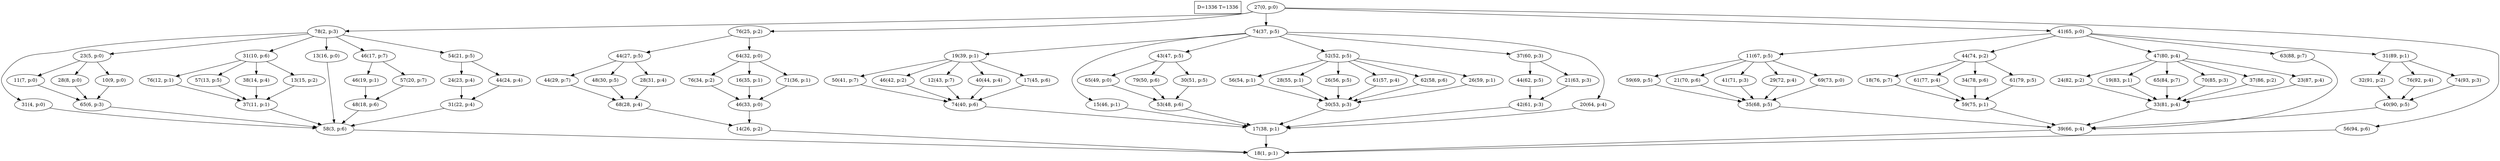 digraph Task {
i [shape=box, label="D=1336 T=1336"]; 
0 [label="27(0, p:0)"];
1 [label="18(1, p:1)"];
2 [label="78(2, p:3)"];
3 [label="58(3, p:6)"];
4 [label="31(4, p:0)"];
5 [label="23(5, p:0)"];
6 [label="65(6, p:3)"];
7 [label="11(7, p:0)"];
8 [label="28(8, p:0)"];
9 [label="10(9, p:0)"];
10 [label="31(10, p:6)"];
11 [label="37(11, p:1)"];
12 [label="76(12, p:1)"];
13 [label="57(13, p:5)"];
14 [label="38(14, p:4)"];
15 [label="13(15, p:2)"];
16 [label="13(16, p:0)"];
17 [label="46(17, p:7)"];
18 [label="48(18, p:6)"];
19 [label="46(19, p:1)"];
20 [label="57(20, p:7)"];
21 [label="54(21, p:5)"];
22 [label="31(22, p:4)"];
23 [label="24(23, p:4)"];
24 [label="44(24, p:4)"];
25 [label="76(25, p:2)"];
26 [label="14(26, p:2)"];
27 [label="44(27, p:5)"];
28 [label="68(28, p:4)"];
29 [label="44(29, p:7)"];
30 [label="48(30, p:5)"];
31 [label="28(31, p:4)"];
32 [label="64(32, p:0)"];
33 [label="46(33, p:0)"];
34 [label="76(34, p:2)"];
35 [label="16(35, p:1)"];
36 [label="71(36, p:1)"];
37 [label="74(37, p:5)"];
38 [label="17(38, p:1)"];
39 [label="19(39, p:1)"];
40 [label="74(40, p:6)"];
41 [label="50(41, p:7)"];
42 [label="46(42, p:2)"];
43 [label="12(43, p:7)"];
44 [label="40(44, p:4)"];
45 [label="17(45, p:6)"];
46 [label="15(46, p:1)"];
47 [label="43(47, p:5)"];
48 [label="53(48, p:6)"];
49 [label="65(49, p:0)"];
50 [label="79(50, p:6)"];
51 [label="30(51, p:5)"];
52 [label="52(52, p:5)"];
53 [label="30(53, p:3)"];
54 [label="56(54, p:1)"];
55 [label="28(55, p:1)"];
56 [label="26(56, p:5)"];
57 [label="61(57, p:4)"];
58 [label="62(58, p:6)"];
59 [label="26(59, p:1)"];
60 [label="37(60, p:3)"];
61 [label="42(61, p:3)"];
62 [label="44(62, p:5)"];
63 [label="21(63, p:3)"];
64 [label="20(64, p:4)"];
65 [label="41(65, p:0)"];
66 [label="39(66, p:4)"];
67 [label="11(67, p:5)"];
68 [label="35(68, p:5)"];
69 [label="59(69, p:5)"];
70 [label="21(70, p:6)"];
71 [label="41(71, p:3)"];
72 [label="29(72, p:4)"];
73 [label="69(73, p:0)"];
74 [label="44(74, p:2)"];
75 [label="59(75, p:1)"];
76 [label="18(76, p:7)"];
77 [label="61(77, p:4)"];
78 [label="34(78, p:6)"];
79 [label="61(79, p:5)"];
80 [label="47(80, p:4)"];
81 [label="33(81, p:4)"];
82 [label="24(82, p:2)"];
83 [label="19(83, p:1)"];
84 [label="65(84, p:7)"];
85 [label="70(85, p:3)"];
86 [label="37(86, p:2)"];
87 [label="23(87, p:4)"];
88 [label="63(88, p:7)"];
89 [label="31(89, p:1)"];
90 [label="40(90, p:5)"];
91 [label="32(91, p:2)"];
92 [label="76(92, p:4)"];
93 [label="74(93, p:3)"];
94 [label="56(94, p:6)"];
0 -> 2;
0 -> 25;
0 -> 37;
0 -> 65;
0 -> 94;
2 -> 4;
2 -> 5;
2 -> 10;
2 -> 16;
2 -> 17;
2 -> 21;
3 -> 1;
4 -> 3;
5 -> 7;
5 -> 8;
5 -> 9;
6 -> 3;
7 -> 6;
8 -> 6;
9 -> 6;
10 -> 12;
10 -> 13;
10 -> 14;
10 -> 15;
11 -> 3;
12 -> 11;
13 -> 11;
14 -> 11;
15 -> 11;
16 -> 3;
17 -> 19;
17 -> 20;
18 -> 3;
19 -> 18;
20 -> 18;
21 -> 23;
21 -> 24;
22 -> 3;
23 -> 22;
24 -> 22;
25 -> 27;
25 -> 32;
26 -> 1;
27 -> 29;
27 -> 30;
27 -> 31;
28 -> 26;
29 -> 28;
30 -> 28;
31 -> 28;
32 -> 34;
32 -> 35;
32 -> 36;
33 -> 26;
34 -> 33;
35 -> 33;
36 -> 33;
37 -> 39;
37 -> 46;
37 -> 47;
37 -> 52;
37 -> 60;
37 -> 64;
38 -> 1;
39 -> 41;
39 -> 42;
39 -> 43;
39 -> 44;
39 -> 45;
40 -> 38;
41 -> 40;
42 -> 40;
43 -> 40;
44 -> 40;
45 -> 40;
46 -> 38;
47 -> 49;
47 -> 50;
47 -> 51;
48 -> 38;
49 -> 48;
50 -> 48;
51 -> 48;
52 -> 54;
52 -> 55;
52 -> 56;
52 -> 57;
52 -> 58;
52 -> 59;
53 -> 38;
54 -> 53;
55 -> 53;
56 -> 53;
57 -> 53;
58 -> 53;
59 -> 53;
60 -> 62;
60 -> 63;
61 -> 38;
62 -> 61;
63 -> 61;
64 -> 38;
65 -> 67;
65 -> 74;
65 -> 80;
65 -> 88;
65 -> 89;
66 -> 1;
67 -> 69;
67 -> 70;
67 -> 71;
67 -> 72;
67 -> 73;
68 -> 66;
69 -> 68;
70 -> 68;
71 -> 68;
72 -> 68;
73 -> 68;
74 -> 76;
74 -> 77;
74 -> 78;
74 -> 79;
75 -> 66;
76 -> 75;
77 -> 75;
78 -> 75;
79 -> 75;
80 -> 82;
80 -> 83;
80 -> 84;
80 -> 85;
80 -> 86;
80 -> 87;
81 -> 66;
82 -> 81;
83 -> 81;
84 -> 81;
85 -> 81;
86 -> 81;
87 -> 81;
88 -> 66;
89 -> 91;
89 -> 92;
89 -> 93;
90 -> 66;
91 -> 90;
92 -> 90;
93 -> 90;
94 -> 1;
}